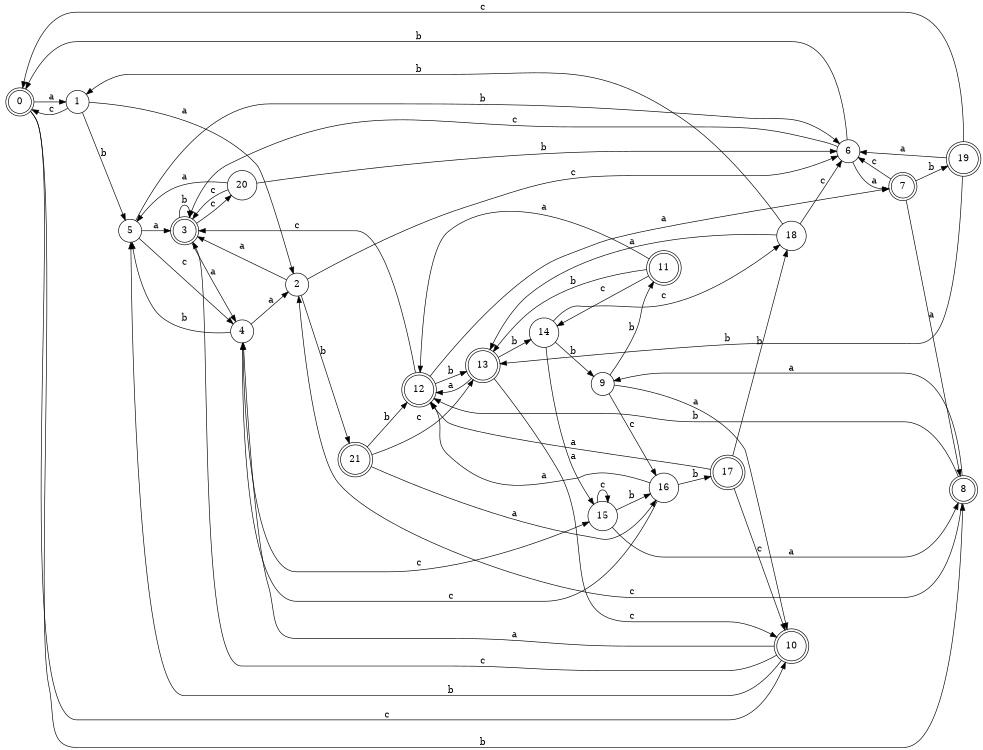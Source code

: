 digraph n18_10 {
__start0 [label="" shape="none"];

rankdir=LR;
size="8,5";

s0 [style="rounded,filled", color="black", fillcolor="white" shape="doublecircle", label="0"];
s1 [style="filled", color="black", fillcolor="white" shape="circle", label="1"];
s2 [style="filled", color="black", fillcolor="white" shape="circle", label="2"];
s3 [style="rounded,filled", color="black", fillcolor="white" shape="doublecircle", label="3"];
s4 [style="filled", color="black", fillcolor="white" shape="circle", label="4"];
s5 [style="filled", color="black", fillcolor="white" shape="circle", label="5"];
s6 [style="filled", color="black", fillcolor="white" shape="circle", label="6"];
s7 [style="rounded,filled", color="black", fillcolor="white" shape="doublecircle", label="7"];
s8 [style="rounded,filled", color="black", fillcolor="white" shape="doublecircle", label="8"];
s9 [style="filled", color="black", fillcolor="white" shape="circle", label="9"];
s10 [style="rounded,filled", color="black", fillcolor="white" shape="doublecircle", label="10"];
s11 [style="rounded,filled", color="black", fillcolor="white" shape="doublecircle", label="11"];
s12 [style="rounded,filled", color="black", fillcolor="white" shape="doublecircle", label="12"];
s13 [style="rounded,filled", color="black", fillcolor="white" shape="doublecircle", label="13"];
s14 [style="filled", color="black", fillcolor="white" shape="circle", label="14"];
s15 [style="filled", color="black", fillcolor="white" shape="circle", label="15"];
s16 [style="filled", color="black", fillcolor="white" shape="circle", label="16"];
s17 [style="rounded,filled", color="black", fillcolor="white" shape="doublecircle", label="17"];
s18 [style="filled", color="black", fillcolor="white" shape="circle", label="18"];
s19 [style="rounded,filled", color="black", fillcolor="white" shape="doublecircle", label="19"];
s20 [style="filled", color="black", fillcolor="white" shape="circle", label="20"];
s21 [style="rounded,filled", color="black", fillcolor="white" shape="doublecircle", label="21"];
s0 -> s1 [label="a"];
s0 -> s8 [label="b"];
s0 -> s10 [label="c"];
s1 -> s2 [label="a"];
s1 -> s5 [label="b"];
s1 -> s0 [label="c"];
s2 -> s3 [label="a"];
s2 -> s21 [label="b"];
s2 -> s6 [label="c"];
s3 -> s4 [label="a"];
s3 -> s3 [label="b"];
s3 -> s20 [label="c"];
s4 -> s2 [label="a"];
s4 -> s5 [label="b"];
s4 -> s15 [label="c"];
s5 -> s3 [label="a"];
s5 -> s6 [label="b"];
s5 -> s4 [label="c"];
s6 -> s7 [label="a"];
s6 -> s0 [label="b"];
s6 -> s3 [label="c"];
s7 -> s8 [label="a"];
s7 -> s19 [label="b"];
s7 -> s6 [label="c"];
s8 -> s9 [label="a"];
s8 -> s12 [label="b"];
s8 -> s2 [label="c"];
s9 -> s10 [label="a"];
s9 -> s11 [label="b"];
s9 -> s16 [label="c"];
s10 -> s4 [label="a"];
s10 -> s5 [label="b"];
s10 -> s3 [label="c"];
s11 -> s12 [label="a"];
s11 -> s13 [label="b"];
s11 -> s14 [label="c"];
s12 -> s7 [label="a"];
s12 -> s13 [label="b"];
s12 -> s3 [label="c"];
s13 -> s12 [label="a"];
s13 -> s14 [label="b"];
s13 -> s10 [label="c"];
s14 -> s15 [label="a"];
s14 -> s9 [label="b"];
s14 -> s18 [label="c"];
s15 -> s8 [label="a"];
s15 -> s16 [label="b"];
s15 -> s15 [label="c"];
s16 -> s12 [label="a"];
s16 -> s17 [label="b"];
s16 -> s4 [label="c"];
s17 -> s12 [label="a"];
s17 -> s18 [label="b"];
s17 -> s10 [label="c"];
s18 -> s13 [label="a"];
s18 -> s1 [label="b"];
s18 -> s6 [label="c"];
s19 -> s6 [label="a"];
s19 -> s13 [label="b"];
s19 -> s0 [label="c"];
s20 -> s5 [label="a"];
s20 -> s6 [label="b"];
s20 -> s3 [label="c"];
s21 -> s16 [label="a"];
s21 -> s12 [label="b"];
s21 -> s13 [label="c"];

}